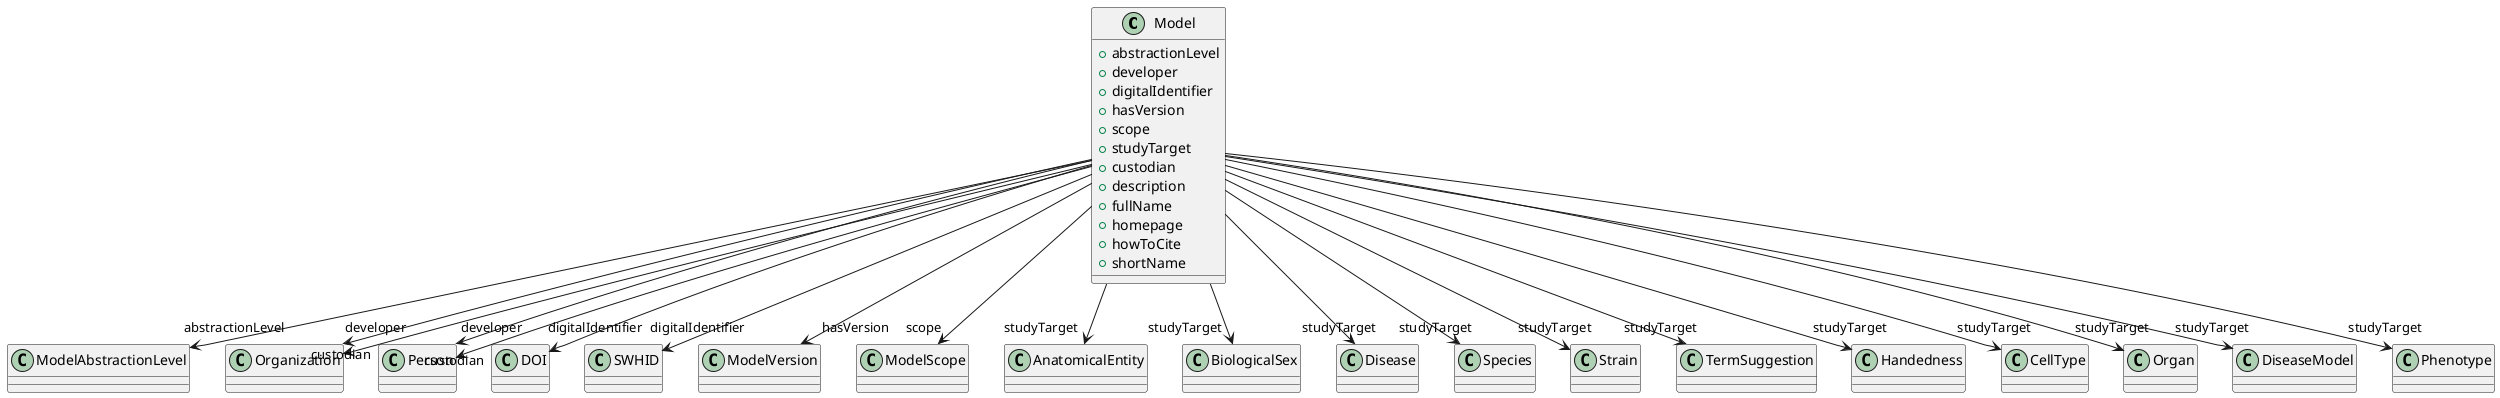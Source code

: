 @startuml
class Model {
+abstractionLevel
+developer
+digitalIdentifier
+hasVersion
+scope
+studyTarget
+custodian
+description
+fullName
+homepage
+howToCite
+shortName

}
Model -d-> "abstractionLevel" ModelAbstractionLevel
Model -d-> "developer" Organization
Model -d-> "developer" Person
Model -d-> "digitalIdentifier" DOI
Model -d-> "digitalIdentifier" SWHID
Model -d-> "hasVersion" ModelVersion
Model -d-> "scope" ModelScope
Model -d-> "studyTarget" AnatomicalEntity
Model -d-> "studyTarget" BiologicalSex
Model -d-> "studyTarget" Disease
Model -d-> "studyTarget" Species
Model -d-> "studyTarget" Strain
Model -d-> "studyTarget" TermSuggestion
Model -d-> "studyTarget" Handedness
Model -d-> "studyTarget" CellType
Model -d-> "studyTarget" Organ
Model -d-> "studyTarget" DiseaseModel
Model -d-> "studyTarget" Phenotype
Model -d-> "custodian" Organization
Model -d-> "custodian" Person

@enduml